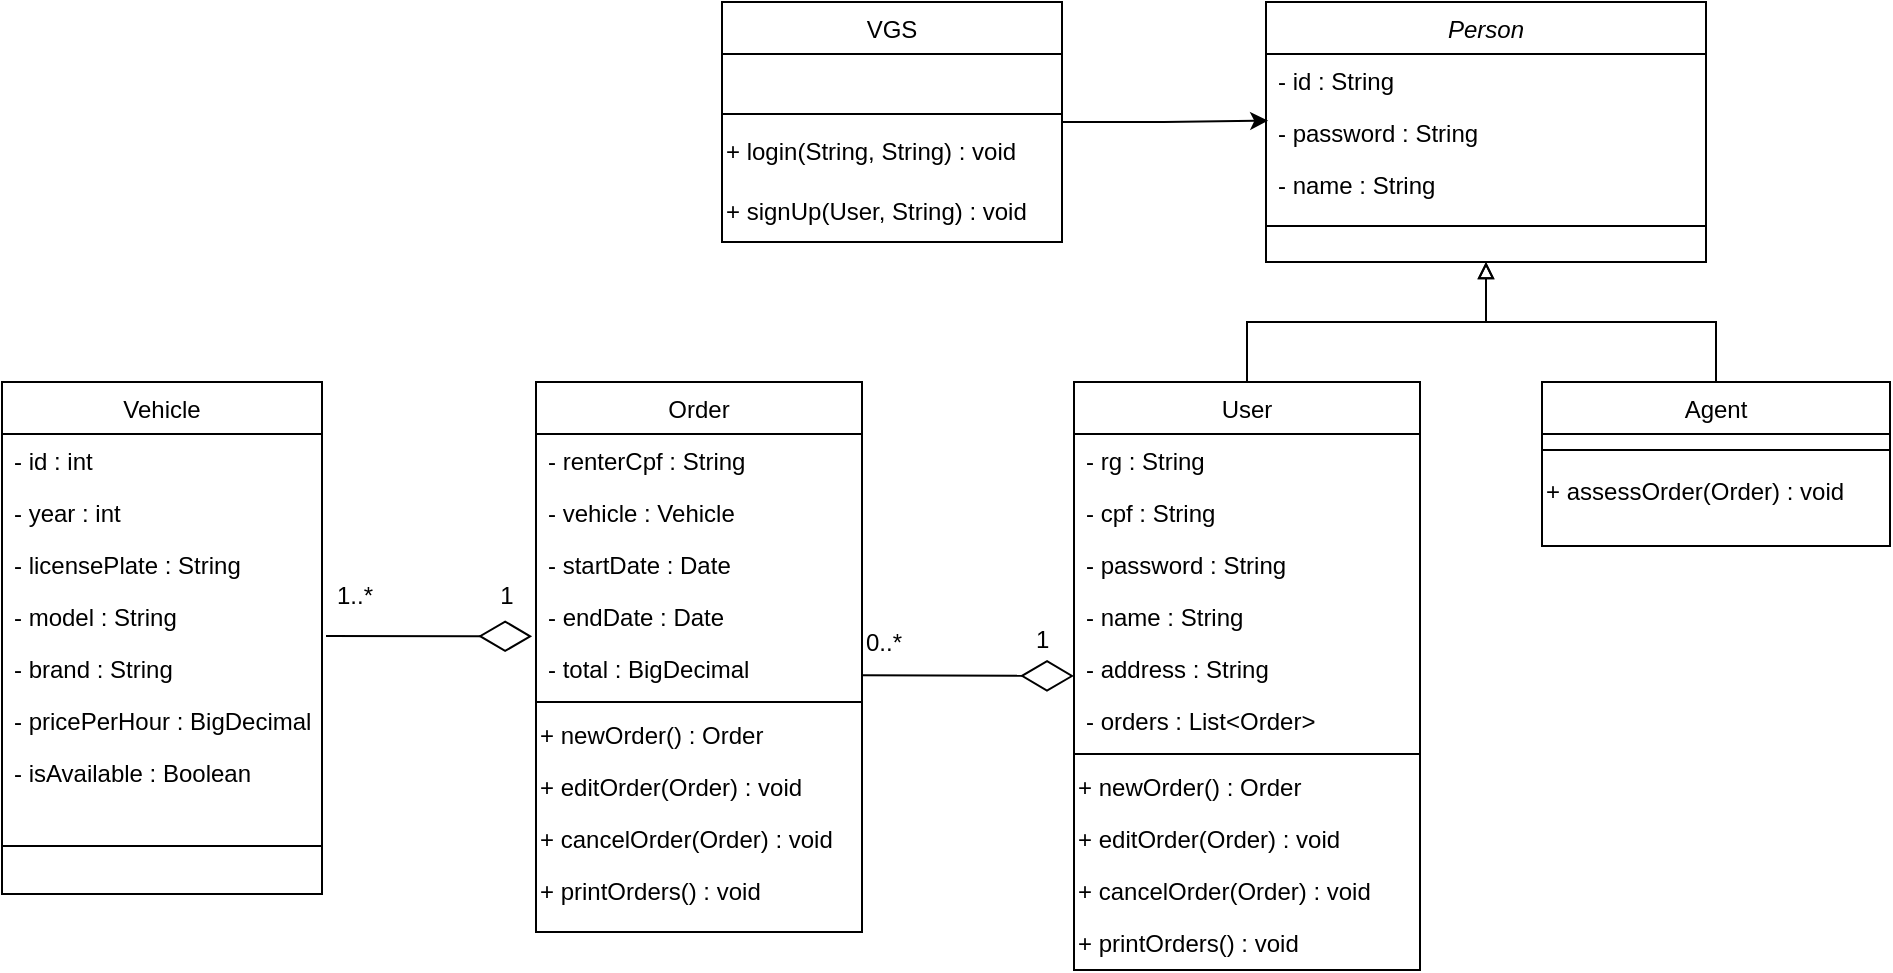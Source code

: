 <mxfile version="21.7.5" type="device">
  <diagram id="C5RBs43oDa-KdzZeNtuy" name="Page-1">
    <mxGraphModel dx="1659" dy="656" grid="0" gridSize="10" guides="1" tooltips="1" connect="1" arrows="1" fold="1" page="1" pageScale="1" pageWidth="1169" pageHeight="1654" math="0" shadow="0">
      <root>
        <mxCell id="WIyWlLk6GJQsqaUBKTNV-0" />
        <mxCell id="WIyWlLk6GJQsqaUBKTNV-1" parent="WIyWlLk6GJQsqaUBKTNV-0" />
        <mxCell id="IFKCv6YXES3eZv5CHzJI-2" style="edgeStyle=orthogonalEdgeStyle;rounded=0;orthogonalLoop=1;jettySize=auto;html=1;entryX=0.005;entryY=0.282;entryDx=0;entryDy=0;entryPerimeter=0;" edge="1" parent="WIyWlLk6GJQsqaUBKTNV-1" source="zkfFHV4jXpPFQw0GAbJ--13" target="egGyijMXKGBsi80AzcjB-44">
          <mxGeometry relative="1" as="geometry" />
        </mxCell>
        <mxCell id="zkfFHV4jXpPFQw0GAbJ--13" value="VGS" style="swimlane;fontStyle=0;align=center;verticalAlign=top;childLayout=stackLayout;horizontal=1;startSize=26;horizontalStack=0;resizeParent=1;resizeLast=0;collapsible=1;marginBottom=0;rounded=0;shadow=0;strokeWidth=1;" parent="WIyWlLk6GJQsqaUBKTNV-1" vertex="1">
          <mxGeometry x="472" y="585" width="170" height="120" as="geometry">
            <mxRectangle x="340" y="380" width="170" height="26" as="alternateBounds" />
          </mxGeometry>
        </mxCell>
        <mxCell id="zkfFHV4jXpPFQw0GAbJ--14" value=" " style="text;align=left;verticalAlign=top;spacingLeft=4;spacingRight=4;overflow=hidden;rotatable=0;points=[[0,0.5],[1,0.5]];portConstraint=eastwest;" parent="zkfFHV4jXpPFQw0GAbJ--13" vertex="1">
          <mxGeometry y="26" width="170" height="26" as="geometry" />
        </mxCell>
        <mxCell id="zkfFHV4jXpPFQw0GAbJ--15" value="" style="line;html=1;strokeWidth=1;align=left;verticalAlign=middle;spacingTop=-1;spacingLeft=3;spacingRight=3;rotatable=0;labelPosition=right;points=[];portConstraint=eastwest;" parent="zkfFHV4jXpPFQw0GAbJ--13" vertex="1">
          <mxGeometry y="52" width="170" height="8" as="geometry" />
        </mxCell>
        <mxCell id="egGyijMXKGBsi80AzcjB-8" value="+ login(String, String) : void" style="text;html=1;align=left;verticalAlign=middle;resizable=0;points=[];autosize=1;strokeColor=none;fillColor=none;" parent="zkfFHV4jXpPFQw0GAbJ--13" vertex="1">
          <mxGeometry y="60" width="170" height="30" as="geometry" />
        </mxCell>
        <mxCell id="egGyijMXKGBsi80AzcjB-10" value="+ signUp(User, String) : void" style="text;html=1;align=left;verticalAlign=middle;resizable=0;points=[];autosize=1;strokeColor=none;fillColor=none;" parent="zkfFHV4jXpPFQw0GAbJ--13" vertex="1">
          <mxGeometry y="90" width="170" height="30" as="geometry" />
        </mxCell>
        <mxCell id="zkfFHV4jXpPFQw0GAbJ--17" value="Vehicle" style="swimlane;fontStyle=0;align=center;verticalAlign=top;childLayout=stackLayout;horizontal=1;startSize=26;horizontalStack=0;resizeParent=1;resizeLast=0;collapsible=1;marginBottom=0;rounded=0;shadow=0;strokeWidth=1;" parent="WIyWlLk6GJQsqaUBKTNV-1" vertex="1">
          <mxGeometry x="112" y="775" width="160" height="256" as="geometry">
            <mxRectangle x="550" y="140" width="160" height="26" as="alternateBounds" />
          </mxGeometry>
        </mxCell>
        <mxCell id="egGyijMXKGBsi80AzcjB-1" value="- id : int" style="text;align=left;verticalAlign=top;spacingLeft=4;spacingRight=4;overflow=hidden;rotatable=0;points=[[0,0.5],[1,0.5]];portConstraint=eastwest;" parent="zkfFHV4jXpPFQw0GAbJ--17" vertex="1">
          <mxGeometry y="26" width="160" height="26" as="geometry" />
        </mxCell>
        <mxCell id="zkfFHV4jXpPFQw0GAbJ--18" value="- year : int" style="text;align=left;verticalAlign=top;spacingLeft=4;spacingRight=4;overflow=hidden;rotatable=0;points=[[0,0.5],[1,0.5]];portConstraint=eastwest;" parent="zkfFHV4jXpPFQw0GAbJ--17" vertex="1">
          <mxGeometry y="52" width="160" height="26" as="geometry" />
        </mxCell>
        <mxCell id="zkfFHV4jXpPFQw0GAbJ--19" value="- licensePlate : String" style="text;align=left;verticalAlign=top;spacingLeft=4;spacingRight=4;overflow=hidden;rotatable=0;points=[[0,0.5],[1,0.5]];portConstraint=eastwest;rounded=0;shadow=0;html=0;" parent="zkfFHV4jXpPFQw0GAbJ--17" vertex="1">
          <mxGeometry y="78" width="160" height="26" as="geometry" />
        </mxCell>
        <mxCell id="zkfFHV4jXpPFQw0GAbJ--20" value="- model : String" style="text;align=left;verticalAlign=top;spacingLeft=4;spacingRight=4;overflow=hidden;rotatable=0;points=[[0,0.5],[1,0.5]];portConstraint=eastwest;rounded=0;shadow=0;html=0;" parent="zkfFHV4jXpPFQw0GAbJ--17" vertex="1">
          <mxGeometry y="104" width="160" height="26" as="geometry" />
        </mxCell>
        <mxCell id="zkfFHV4jXpPFQw0GAbJ--21" value="- brand : String" style="text;align=left;verticalAlign=top;spacingLeft=4;spacingRight=4;overflow=hidden;rotatable=0;points=[[0,0.5],[1,0.5]];portConstraint=eastwest;rounded=0;shadow=0;html=0;" parent="zkfFHV4jXpPFQw0GAbJ--17" vertex="1">
          <mxGeometry y="130" width="160" height="26" as="geometry" />
        </mxCell>
        <mxCell id="egGyijMXKGBsi80AzcjB-21" value="- pricePerHour : BigDecimal" style="text;align=left;verticalAlign=top;spacingLeft=4;spacingRight=4;overflow=hidden;rotatable=0;points=[[0,0.5],[1,0.5]];portConstraint=eastwest;rounded=0;shadow=0;html=0;" parent="zkfFHV4jXpPFQw0GAbJ--17" vertex="1">
          <mxGeometry y="156" width="160" height="26" as="geometry" />
        </mxCell>
        <mxCell id="IFKCv6YXES3eZv5CHzJI-0" value="- isAvailable : Boolean" style="text;align=left;verticalAlign=top;spacingLeft=4;spacingRight=4;overflow=hidden;rotatable=0;points=[[0,0.5],[1,0.5]];portConstraint=eastwest;rounded=0;shadow=0;html=0;" vertex="1" parent="zkfFHV4jXpPFQw0GAbJ--17">
          <mxGeometry y="182" width="160" height="26" as="geometry" />
        </mxCell>
        <mxCell id="zkfFHV4jXpPFQw0GAbJ--23" value="" style="line;html=1;strokeWidth=1;align=left;verticalAlign=middle;spacingTop=-1;spacingLeft=3;spacingRight=3;rotatable=0;labelPosition=right;points=[];portConstraint=eastwest;" parent="zkfFHV4jXpPFQw0GAbJ--17" vertex="1">
          <mxGeometry y="208" width="160" height="48" as="geometry" />
        </mxCell>
        <mxCell id="egGyijMXKGBsi80AzcjB-12" value="Order" style="swimlane;fontStyle=0;align=center;verticalAlign=top;childLayout=stackLayout;horizontal=1;startSize=26;horizontalStack=0;resizeParent=1;resizeLast=0;collapsible=1;marginBottom=0;rounded=0;shadow=0;strokeWidth=1;" parent="WIyWlLk6GJQsqaUBKTNV-1" vertex="1">
          <mxGeometry x="379" y="775" width="163" height="275" as="geometry">
            <mxRectangle x="550" y="140" width="160" height="26" as="alternateBounds" />
          </mxGeometry>
        </mxCell>
        <mxCell id="egGyijMXKGBsi80AzcjB-50" value="- renterCpf : String" style="text;align=left;verticalAlign=top;spacingLeft=4;spacingRight=4;overflow=hidden;rotatable=0;points=[[0,0.5],[1,0.5]];portConstraint=eastwest;" parent="egGyijMXKGBsi80AzcjB-12" vertex="1">
          <mxGeometry y="26" width="163" height="26" as="geometry" />
        </mxCell>
        <mxCell id="egGyijMXKGBsi80AzcjB-14" value="- vehicle : Vehicle" style="text;align=left;verticalAlign=top;spacingLeft=4;spacingRight=4;overflow=hidden;rotatable=0;points=[[0,0.5],[1,0.5]];portConstraint=eastwest;" parent="egGyijMXKGBsi80AzcjB-12" vertex="1">
          <mxGeometry y="52" width="163" height="26" as="geometry" />
        </mxCell>
        <mxCell id="egGyijMXKGBsi80AzcjB-22" value="- startDate : Date" style="text;align=left;verticalAlign=top;spacingLeft=4;spacingRight=4;overflow=hidden;rotatable=0;points=[[0,0.5],[1,0.5]];portConstraint=eastwest;" parent="egGyijMXKGBsi80AzcjB-12" vertex="1">
          <mxGeometry y="78" width="163" height="26" as="geometry" />
        </mxCell>
        <mxCell id="egGyijMXKGBsi80AzcjB-23" value="- endDate : Date" style="text;align=left;verticalAlign=top;spacingLeft=4;spacingRight=4;overflow=hidden;rotatable=0;points=[[0,0.5],[1,0.5]];portConstraint=eastwest;" parent="egGyijMXKGBsi80AzcjB-12" vertex="1">
          <mxGeometry y="104" width="163" height="26" as="geometry" />
        </mxCell>
        <mxCell id="egGyijMXKGBsi80AzcjB-24" value="- total : BigDecimal" style="text;align=left;verticalAlign=top;spacingLeft=4;spacingRight=4;overflow=hidden;rotatable=0;points=[[0,0.5],[1,0.5]];portConstraint=eastwest;" parent="egGyijMXKGBsi80AzcjB-12" vertex="1">
          <mxGeometry y="130" width="163" height="26" as="geometry" />
        </mxCell>
        <mxCell id="egGyijMXKGBsi80AzcjB-18" value="" style="line;html=1;strokeWidth=1;align=left;verticalAlign=middle;spacingTop=-1;spacingLeft=3;spacingRight=3;rotatable=0;labelPosition=right;points=[];portConstraint=eastwest;" parent="egGyijMXKGBsi80AzcjB-12" vertex="1">
          <mxGeometry y="156" width="163" height="8" as="geometry" />
        </mxCell>
        <mxCell id="IFKCv6YXES3eZv5CHzJI-11" value="+ newOrder() : Order " style="text;html=1;align=left;verticalAlign=middle;resizable=0;points=[];autosize=1;strokeColor=none;fillColor=none;" vertex="1" parent="egGyijMXKGBsi80AzcjB-12">
          <mxGeometry y="164" width="163" height="26" as="geometry" />
        </mxCell>
        <mxCell id="IFKCv6YXES3eZv5CHzJI-12" value="+ editOrder(Order) : void" style="text;html=1;align=left;verticalAlign=middle;resizable=0;points=[];autosize=1;strokeColor=none;fillColor=none;" vertex="1" parent="egGyijMXKGBsi80AzcjB-12">
          <mxGeometry y="190" width="163" height="26" as="geometry" />
        </mxCell>
        <mxCell id="IFKCv6YXES3eZv5CHzJI-13" value="+ cancelOrder(Order) : void" style="text;html=1;align=left;verticalAlign=middle;resizable=0;points=[];autosize=1;strokeColor=none;fillColor=none;" vertex="1" parent="egGyijMXKGBsi80AzcjB-12">
          <mxGeometry y="216" width="163" height="26" as="geometry" />
        </mxCell>
        <mxCell id="IFKCv6YXES3eZv5CHzJI-14" value="+ printOrders() : void" style="text;html=1;align=left;verticalAlign=middle;resizable=0;points=[];autosize=1;strokeColor=none;fillColor=none;" vertex="1" parent="egGyijMXKGBsi80AzcjB-12">
          <mxGeometry y="242" width="163" height="26" as="geometry" />
        </mxCell>
        <mxCell id="egGyijMXKGBsi80AzcjB-20" value="" style="endArrow=diamondThin;endFill=0;endSize=24;html=1;rounded=0;entryX=-0.012;entryY=-0.11;entryDx=0;entryDy=0;entryPerimeter=0;" parent="WIyWlLk6GJQsqaUBKTNV-1" edge="1" target="egGyijMXKGBsi80AzcjB-24">
          <mxGeometry width="160" relative="1" as="geometry">
            <mxPoint x="274" y="902" as="sourcePoint" />
            <mxPoint x="368.68" y="902" as="targetPoint" />
          </mxGeometry>
        </mxCell>
        <mxCell id="egGyijMXKGBsi80AzcjB-25" value="" style="resizable=0;align=left;verticalAlign=bottom;labelBackgroundColor=none;fontSize=12;" parent="WIyWlLk6GJQsqaUBKTNV-1" connectable="0" vertex="1">
          <mxGeometry x="349" y="900.0" as="geometry" />
        </mxCell>
        <mxCell id="egGyijMXKGBsi80AzcjB-27" value="0..*" style="resizable=0;align=left;verticalAlign=bottom;labelBackgroundColor=none;fontSize=12;" parent="WIyWlLk6GJQsqaUBKTNV-1" connectable="0" vertex="1">
          <mxGeometry x="542" y="914.0" as="geometry" />
        </mxCell>
        <mxCell id="egGyijMXKGBsi80AzcjB-35" value="1..*" style="text;html=1;align=center;verticalAlign=middle;resizable=0;points=[];autosize=1;strokeColor=none;fillColor=none;" parent="WIyWlLk6GJQsqaUBKTNV-1" vertex="1">
          <mxGeometry x="270" y="869" width="36" height="26" as="geometry" />
        </mxCell>
        <mxCell id="egGyijMXKGBsi80AzcjB-37" value="1" style="text;html=1;align=center;verticalAlign=middle;resizable=0;points=[];autosize=1;strokeColor=none;fillColor=none;" parent="WIyWlLk6GJQsqaUBKTNV-1" vertex="1">
          <mxGeometry x="349" y="867" width="30" height="30" as="geometry" />
        </mxCell>
        <mxCell id="egGyijMXKGBsi80AzcjB-40" value="1" style="resizable=0;align=left;verticalAlign=bottom;labelBackgroundColor=none;fontSize=12;" parent="WIyWlLk6GJQsqaUBKTNV-1" connectable="0" vertex="1">
          <mxGeometry x="627" y="912.5" as="geometry" />
        </mxCell>
        <mxCell id="egGyijMXKGBsi80AzcjB-41" value="Person" style="swimlane;fontStyle=2;align=center;verticalAlign=top;childLayout=stackLayout;horizontal=1;startSize=26;horizontalStack=0;resizeParent=1;resizeLast=0;collapsible=1;marginBottom=0;rounded=0;shadow=0;strokeWidth=1;" parent="WIyWlLk6GJQsqaUBKTNV-1" vertex="1">
          <mxGeometry x="744" y="585" width="220" height="130" as="geometry">
            <mxRectangle x="230" y="140" width="160" height="26" as="alternateBounds" />
          </mxGeometry>
        </mxCell>
        <mxCell id="egGyijMXKGBsi80AzcjB-42" value="- id : String" style="text;align=left;verticalAlign=top;spacingLeft=4;spacingRight=4;overflow=hidden;rotatable=0;points=[[0,0.5],[1,0.5]];portConstraint=eastwest;" parent="egGyijMXKGBsi80AzcjB-41" vertex="1">
          <mxGeometry y="26" width="220" height="26" as="geometry" />
        </mxCell>
        <mxCell id="egGyijMXKGBsi80AzcjB-44" value="- password : String" style="text;align=left;verticalAlign=top;spacingLeft=4;spacingRight=4;overflow=hidden;rotatable=0;points=[[0,0.5],[1,0.5]];portConstraint=eastwest;rounded=0;shadow=0;html=0;" parent="egGyijMXKGBsi80AzcjB-41" vertex="1">
          <mxGeometry y="52" width="220" height="26" as="geometry" />
        </mxCell>
        <mxCell id="egGyijMXKGBsi80AzcjB-45" value="- name : String" style="text;align=left;verticalAlign=top;spacingLeft=4;spacingRight=4;overflow=hidden;rotatable=0;points=[[0,0.5],[1,0.5]];portConstraint=eastwest;rounded=0;shadow=0;html=0;" parent="egGyijMXKGBsi80AzcjB-41" vertex="1">
          <mxGeometry y="78" width="220" height="26" as="geometry" />
        </mxCell>
        <mxCell id="egGyijMXKGBsi80AzcjB-47" value="" style="line;html=1;strokeWidth=1;align=left;verticalAlign=middle;spacingTop=-1;spacingLeft=3;spacingRight=3;rotatable=0;labelPosition=right;points=[];portConstraint=eastwest;" parent="egGyijMXKGBsi80AzcjB-41" vertex="1">
          <mxGeometry y="104" width="220" height="16" as="geometry" />
        </mxCell>
        <mxCell id="egGyijMXKGBsi80AzcjB-90" style="edgeStyle=orthogonalEdgeStyle;rounded=0;orthogonalLoop=1;jettySize=auto;html=1;entryX=0.5;entryY=1;entryDx=0;entryDy=0;endArrow=block;endFill=0;" parent="WIyWlLk6GJQsqaUBKTNV-1" source="egGyijMXKGBsi80AzcjB-54" target="egGyijMXKGBsi80AzcjB-41" edge="1">
          <mxGeometry relative="1" as="geometry" />
        </mxCell>
        <mxCell id="egGyijMXKGBsi80AzcjB-54" value="User" style="swimlane;fontStyle=0;align=center;verticalAlign=top;childLayout=stackLayout;horizontal=1;startSize=26;horizontalStack=0;resizeParent=1;resizeLast=0;collapsible=1;marginBottom=0;rounded=0;shadow=0;strokeWidth=1;" parent="WIyWlLk6GJQsqaUBKTNV-1" vertex="1">
          <mxGeometry x="648" y="775" width="173" height="294" as="geometry">
            <mxRectangle x="550" y="140" width="160" height="26" as="alternateBounds" />
          </mxGeometry>
        </mxCell>
        <mxCell id="egGyijMXKGBsi80AzcjB-55" value="- rg : String" style="text;align=left;verticalAlign=top;spacingLeft=4;spacingRight=4;overflow=hidden;rotatable=0;points=[[0,0.5],[1,0.5]];portConstraint=eastwest;" parent="egGyijMXKGBsi80AzcjB-54" vertex="1">
          <mxGeometry y="26" width="173" height="26" as="geometry" />
        </mxCell>
        <mxCell id="egGyijMXKGBsi80AzcjB-56" value="- cpf : String" style="text;align=left;verticalAlign=top;spacingLeft=4;spacingRight=4;overflow=hidden;rotatable=0;points=[[0,0.5],[1,0.5]];portConstraint=eastwest;" parent="egGyijMXKGBsi80AzcjB-54" vertex="1">
          <mxGeometry y="52" width="173" height="26" as="geometry" />
        </mxCell>
        <mxCell id="egGyijMXKGBsi80AzcjB-57" value="- password : String" style="text;align=left;verticalAlign=top;spacingLeft=4;spacingRight=4;overflow=hidden;rotatable=0;points=[[0,0.5],[1,0.5]];portConstraint=eastwest;" parent="egGyijMXKGBsi80AzcjB-54" vertex="1">
          <mxGeometry y="78" width="173" height="26" as="geometry" />
        </mxCell>
        <mxCell id="egGyijMXKGBsi80AzcjB-58" value="- name : String" style="text;align=left;verticalAlign=top;spacingLeft=4;spacingRight=4;overflow=hidden;rotatable=0;points=[[0,0.5],[1,0.5]];portConstraint=eastwest;" parent="egGyijMXKGBsi80AzcjB-54" vertex="1">
          <mxGeometry y="104" width="173" height="26" as="geometry" />
        </mxCell>
        <mxCell id="egGyijMXKGBsi80AzcjB-59" value="- address : String" style="text;align=left;verticalAlign=top;spacingLeft=4;spacingRight=4;overflow=hidden;rotatable=0;points=[[0,0.5],[1,0.5]];portConstraint=eastwest;" parent="egGyijMXKGBsi80AzcjB-54" vertex="1">
          <mxGeometry y="130" width="173" height="26" as="geometry" />
        </mxCell>
        <mxCell id="IFKCv6YXES3eZv5CHzJI-18" value="- orders : List&lt;Order&gt;" style="text;align=left;verticalAlign=top;spacingLeft=4;spacingRight=4;overflow=hidden;rotatable=0;points=[[0,0.5],[1,0.5]];portConstraint=eastwest;" vertex="1" parent="egGyijMXKGBsi80AzcjB-54">
          <mxGeometry y="156" width="173" height="26" as="geometry" />
        </mxCell>
        <mxCell id="egGyijMXKGBsi80AzcjB-60" value="" style="line;html=1;strokeWidth=1;align=left;verticalAlign=middle;spacingTop=-1;spacingLeft=3;spacingRight=3;rotatable=0;labelPosition=right;points=[];portConstraint=eastwest;" parent="egGyijMXKGBsi80AzcjB-54" vertex="1">
          <mxGeometry y="182" width="173" height="8" as="geometry" />
        </mxCell>
        <mxCell id="egGyijMXKGBsi80AzcjB-68" value="+ newOrder() : Order " style="text;html=1;align=left;verticalAlign=middle;resizable=0;points=[];autosize=1;strokeColor=none;fillColor=none;" parent="egGyijMXKGBsi80AzcjB-54" vertex="1">
          <mxGeometry y="190" width="173" height="26" as="geometry" />
        </mxCell>
        <mxCell id="egGyijMXKGBsi80AzcjB-69" value="+ editOrder(Order) : void" style="text;html=1;align=left;verticalAlign=middle;resizable=0;points=[];autosize=1;strokeColor=none;fillColor=none;" parent="egGyijMXKGBsi80AzcjB-54" vertex="1">
          <mxGeometry y="216" width="173" height="26" as="geometry" />
        </mxCell>
        <mxCell id="egGyijMXKGBsi80AzcjB-70" value="+ cancelOrder(Order) : void" style="text;html=1;align=left;verticalAlign=middle;resizable=0;points=[];autosize=1;strokeColor=none;fillColor=none;" parent="egGyijMXKGBsi80AzcjB-54" vertex="1">
          <mxGeometry y="242" width="173" height="26" as="geometry" />
        </mxCell>
        <mxCell id="egGyijMXKGBsi80AzcjB-72" value="+ printOrders() : void" style="text;html=1;align=left;verticalAlign=middle;resizable=0;points=[];autosize=1;strokeColor=none;fillColor=none;" parent="egGyijMXKGBsi80AzcjB-54" vertex="1">
          <mxGeometry y="268" width="173" height="26" as="geometry" />
        </mxCell>
        <mxCell id="egGyijMXKGBsi80AzcjB-91" style="edgeStyle=orthogonalEdgeStyle;rounded=0;orthogonalLoop=1;jettySize=auto;html=1;entryX=0.5;entryY=1;entryDx=0;entryDy=0;endArrow=block;endFill=0;" parent="WIyWlLk6GJQsqaUBKTNV-1" source="egGyijMXKGBsi80AzcjB-84" target="egGyijMXKGBsi80AzcjB-41" edge="1">
          <mxGeometry relative="1" as="geometry" />
        </mxCell>
        <mxCell id="egGyijMXKGBsi80AzcjB-84" value="Agent" style="swimlane;fontStyle=0;align=center;verticalAlign=top;childLayout=stackLayout;horizontal=1;startSize=26;horizontalStack=0;resizeParent=1;resizeLast=0;collapsible=1;marginBottom=0;rounded=0;shadow=0;strokeWidth=1;" parent="WIyWlLk6GJQsqaUBKTNV-1" vertex="1">
          <mxGeometry x="882" y="775" width="174" height="82" as="geometry">
            <mxRectangle x="230" y="140" width="160" height="26" as="alternateBounds" />
          </mxGeometry>
        </mxCell>
        <mxCell id="egGyijMXKGBsi80AzcjB-88" value="" style="line;html=1;strokeWidth=1;align=left;verticalAlign=middle;spacingTop=-1;spacingLeft=3;spacingRight=3;rotatable=0;labelPosition=right;points=[];portConstraint=eastwest;" parent="egGyijMXKGBsi80AzcjB-84" vertex="1">
          <mxGeometry y="26" width="174" height="16" as="geometry" />
        </mxCell>
        <mxCell id="egGyijMXKGBsi80AzcjB-89" value="+ assessOrder(Order) : void" style="text;html=1;align=left;verticalAlign=middle;resizable=0;points=[];autosize=1;strokeColor=none;fillColor=none;" parent="egGyijMXKGBsi80AzcjB-84" vertex="1">
          <mxGeometry y="42" width="174" height="26" as="geometry" />
        </mxCell>
        <mxCell id="IFKCv6YXES3eZv5CHzJI-16" value="" style="endArrow=diamondThin;endFill=0;endSize=24;html=1;rounded=0;entryX=0;entryY=0.872;entryDx=0;entryDy=0;entryPerimeter=0;exitX=0.999;exitY=0.641;exitDx=0;exitDy=0;exitPerimeter=0;" edge="1" parent="WIyWlLk6GJQsqaUBKTNV-1" source="egGyijMXKGBsi80AzcjB-24">
          <mxGeometry width="160" relative="1" as="geometry">
            <mxPoint x="533" y="922.33" as="sourcePoint" />
            <mxPoint x="648" y="922.002" as="targetPoint" />
          </mxGeometry>
        </mxCell>
      </root>
    </mxGraphModel>
  </diagram>
</mxfile>
